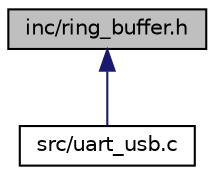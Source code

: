 digraph "inc/ring_buffer.h"
{
  edge [fontname="Helvetica",fontsize="10",labelfontname="Helvetica",labelfontsize="10"];
  node [fontname="Helvetica",fontsize="10",shape=record];
  Node1 [label="inc/ring_buffer.h",height=0.2,width=0.4,color="black", fillcolor="grey75", style="filled", fontcolor="black"];
  Node1 -> Node2 [dir="back",color="midnightblue",fontsize="10",style="solid",fontname="Helvetica"];
  Node2 [label="src/uart_usb.c",height=0.2,width=0.4,color="black", fillcolor="white", style="filled",URL="$uart__usb_8c.html",tooltip="Implementacion del driver de la UART 2 (UART USB) de la EDU-CIAA. "];
}
